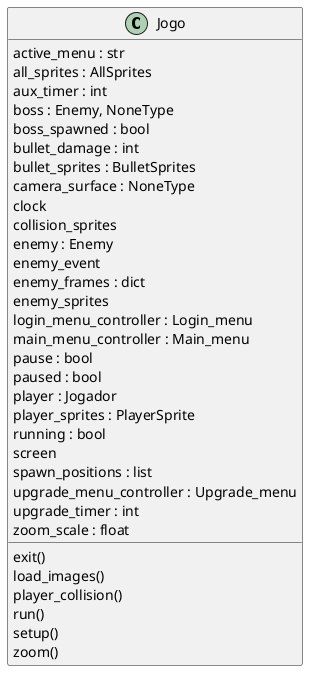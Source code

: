 @startuml classes_main
set namespaceSeparator none
class "Jogo" as main.Jogo {
  active_menu : str
  all_sprites : AllSprites
  aux_timer : int
  boss : Enemy, NoneType
  boss_spawned : bool
  bullet_damage : int
  bullet_sprites : BulletSprites
  camera_surface : NoneType
  clock
  collision_sprites
  enemy : Enemy
  enemy_event
  enemy_frames : dict
  enemy_sprites
  login_menu_controller : Login_menu
  main_menu_controller : Main_menu
  pause : bool
  paused : bool
  player : Jogador
  player_sprites : PlayerSprite
  running : bool
  screen
  spawn_positions : list
  upgrade_menu_controller : Upgrade_menu
  upgrade_timer : int
  zoom_scale : float
  exit()
  load_images()
  player_collision()
  run()
  setup()
  zoom()
}
@enduml

